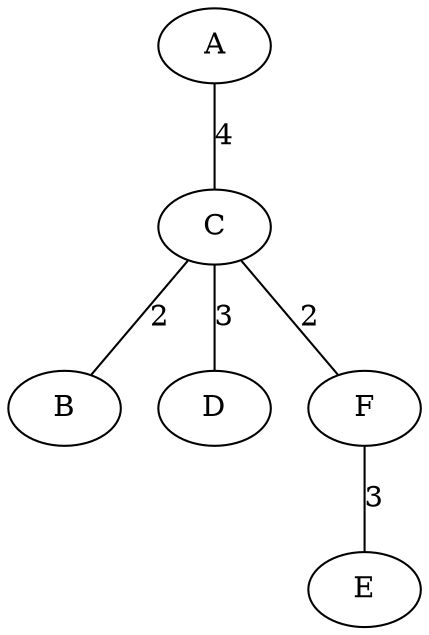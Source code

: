 graph output {
C -- B[label="2"];
A -- C[label="4"];
C -- D[label="3"];
F -- E[label="3"];
C -- F[label="2"];
}